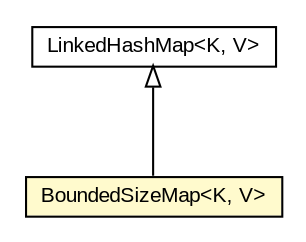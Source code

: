 #!/usr/local/bin/dot
#
# Class diagram 
# Generated by UMLGraph version 5.3 (http://www.umlgraph.org/)
#

digraph G {
	edge [fontname="arial",fontsize=10,labelfontname="arial",labelfontsize=10];
	node [fontname="arial",fontsize=10,shape=plaintext];
	nodesep=0.25;
	ranksep=0.5;
	// context.arch.discoverer.query.HmmWrapper.BoundedSizeMap<K, V>
	c115118 [label=<<table title="context.arch.discoverer.query.HmmWrapper.BoundedSizeMap" border="0" cellborder="1" cellspacing="0" cellpadding="2" port="p" bgcolor="lemonChiffon" href="./HmmWrapper.BoundedSizeMap.html">
		<tr><td><table border="0" cellspacing="0" cellpadding="1">
<tr><td align="center" balign="center"> BoundedSizeMap&lt;K, V&gt; </td></tr>
		</table></td></tr>
		</table>>, fontname="arial", fontcolor="black", fontsize=10.0];
	//context.arch.discoverer.query.HmmWrapper.BoundedSizeMap<K, V> extends java.util.LinkedHashMap<K, V>
	c115252:p -> c115118:p [dir=back,arrowtail=empty];
	// java.util.LinkedHashMap<K, V>
	c115252 [label=<<table title="java.util.LinkedHashMap" border="0" cellborder="1" cellspacing="0" cellpadding="2" port="p" href="http://java.sun.com/j2se/1.4.2/docs/api/java/util/LinkedHashMap.html">
		<tr><td><table border="0" cellspacing="0" cellpadding="1">
<tr><td align="center" balign="center"> LinkedHashMap&lt;K, V&gt; </td></tr>
		</table></td></tr>
		</table>>, fontname="arial", fontcolor="black", fontsize=10.0];
}


